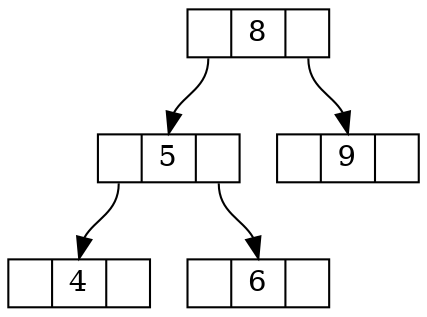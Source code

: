 digraph foogrph {
  node [shape = record,height=.1];
  node8[label = "<left> |<center> 8|<right> "];
  "node8":left -> "node5":center;
  node5[label = "<left> |<center> 5|<right> "];
  "node5":left -> "node4":center;
  node4[label = "<left> |<center> 4|<right> "];
  "node5":right -> "node6":center;
  node6[label = "<left> |<center> 6|<right> "];
  "node8":right -> "node9":center;
  node9[label = "<left> |<center> 9|<right> "];
}
